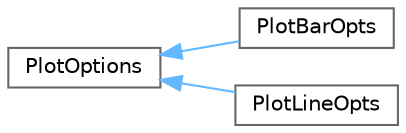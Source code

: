 digraph "Graphical Class Hierarchy"
{
 // LATEX_PDF_SIZE
  bgcolor="transparent";
  edge [fontname=Helvetica,fontsize=10,labelfontname=Helvetica,labelfontsize=10];
  node [fontname=Helvetica,fontsize=10,shape=box,height=0.2,width=0.4];
  rankdir="LR";
  Node0 [label="PlotOptions",height=0.2,width=0.4,color="grey40", fillcolor="white", style="filled",URL="$struct_plot_options.html",tooltip=" "];
  Node0 -> Node1 [dir="back",color="steelblue1",style="solid"];
  Node1 [label="PlotBarOpts",height=0.2,width=0.4,color="grey40", fillcolor="white", style="filled",URL="$class_plot_bar_opts.html",tooltip="Bar plot options."];
  Node0 -> Node2 [dir="back",color="steelblue1",style="solid"];
  Node2 [label="PlotLineOpts",height=0.2,width=0.4,color="grey40", fillcolor="white", style="filled",URL="$class_plot_line_opts.html",tooltip=" "];
}
